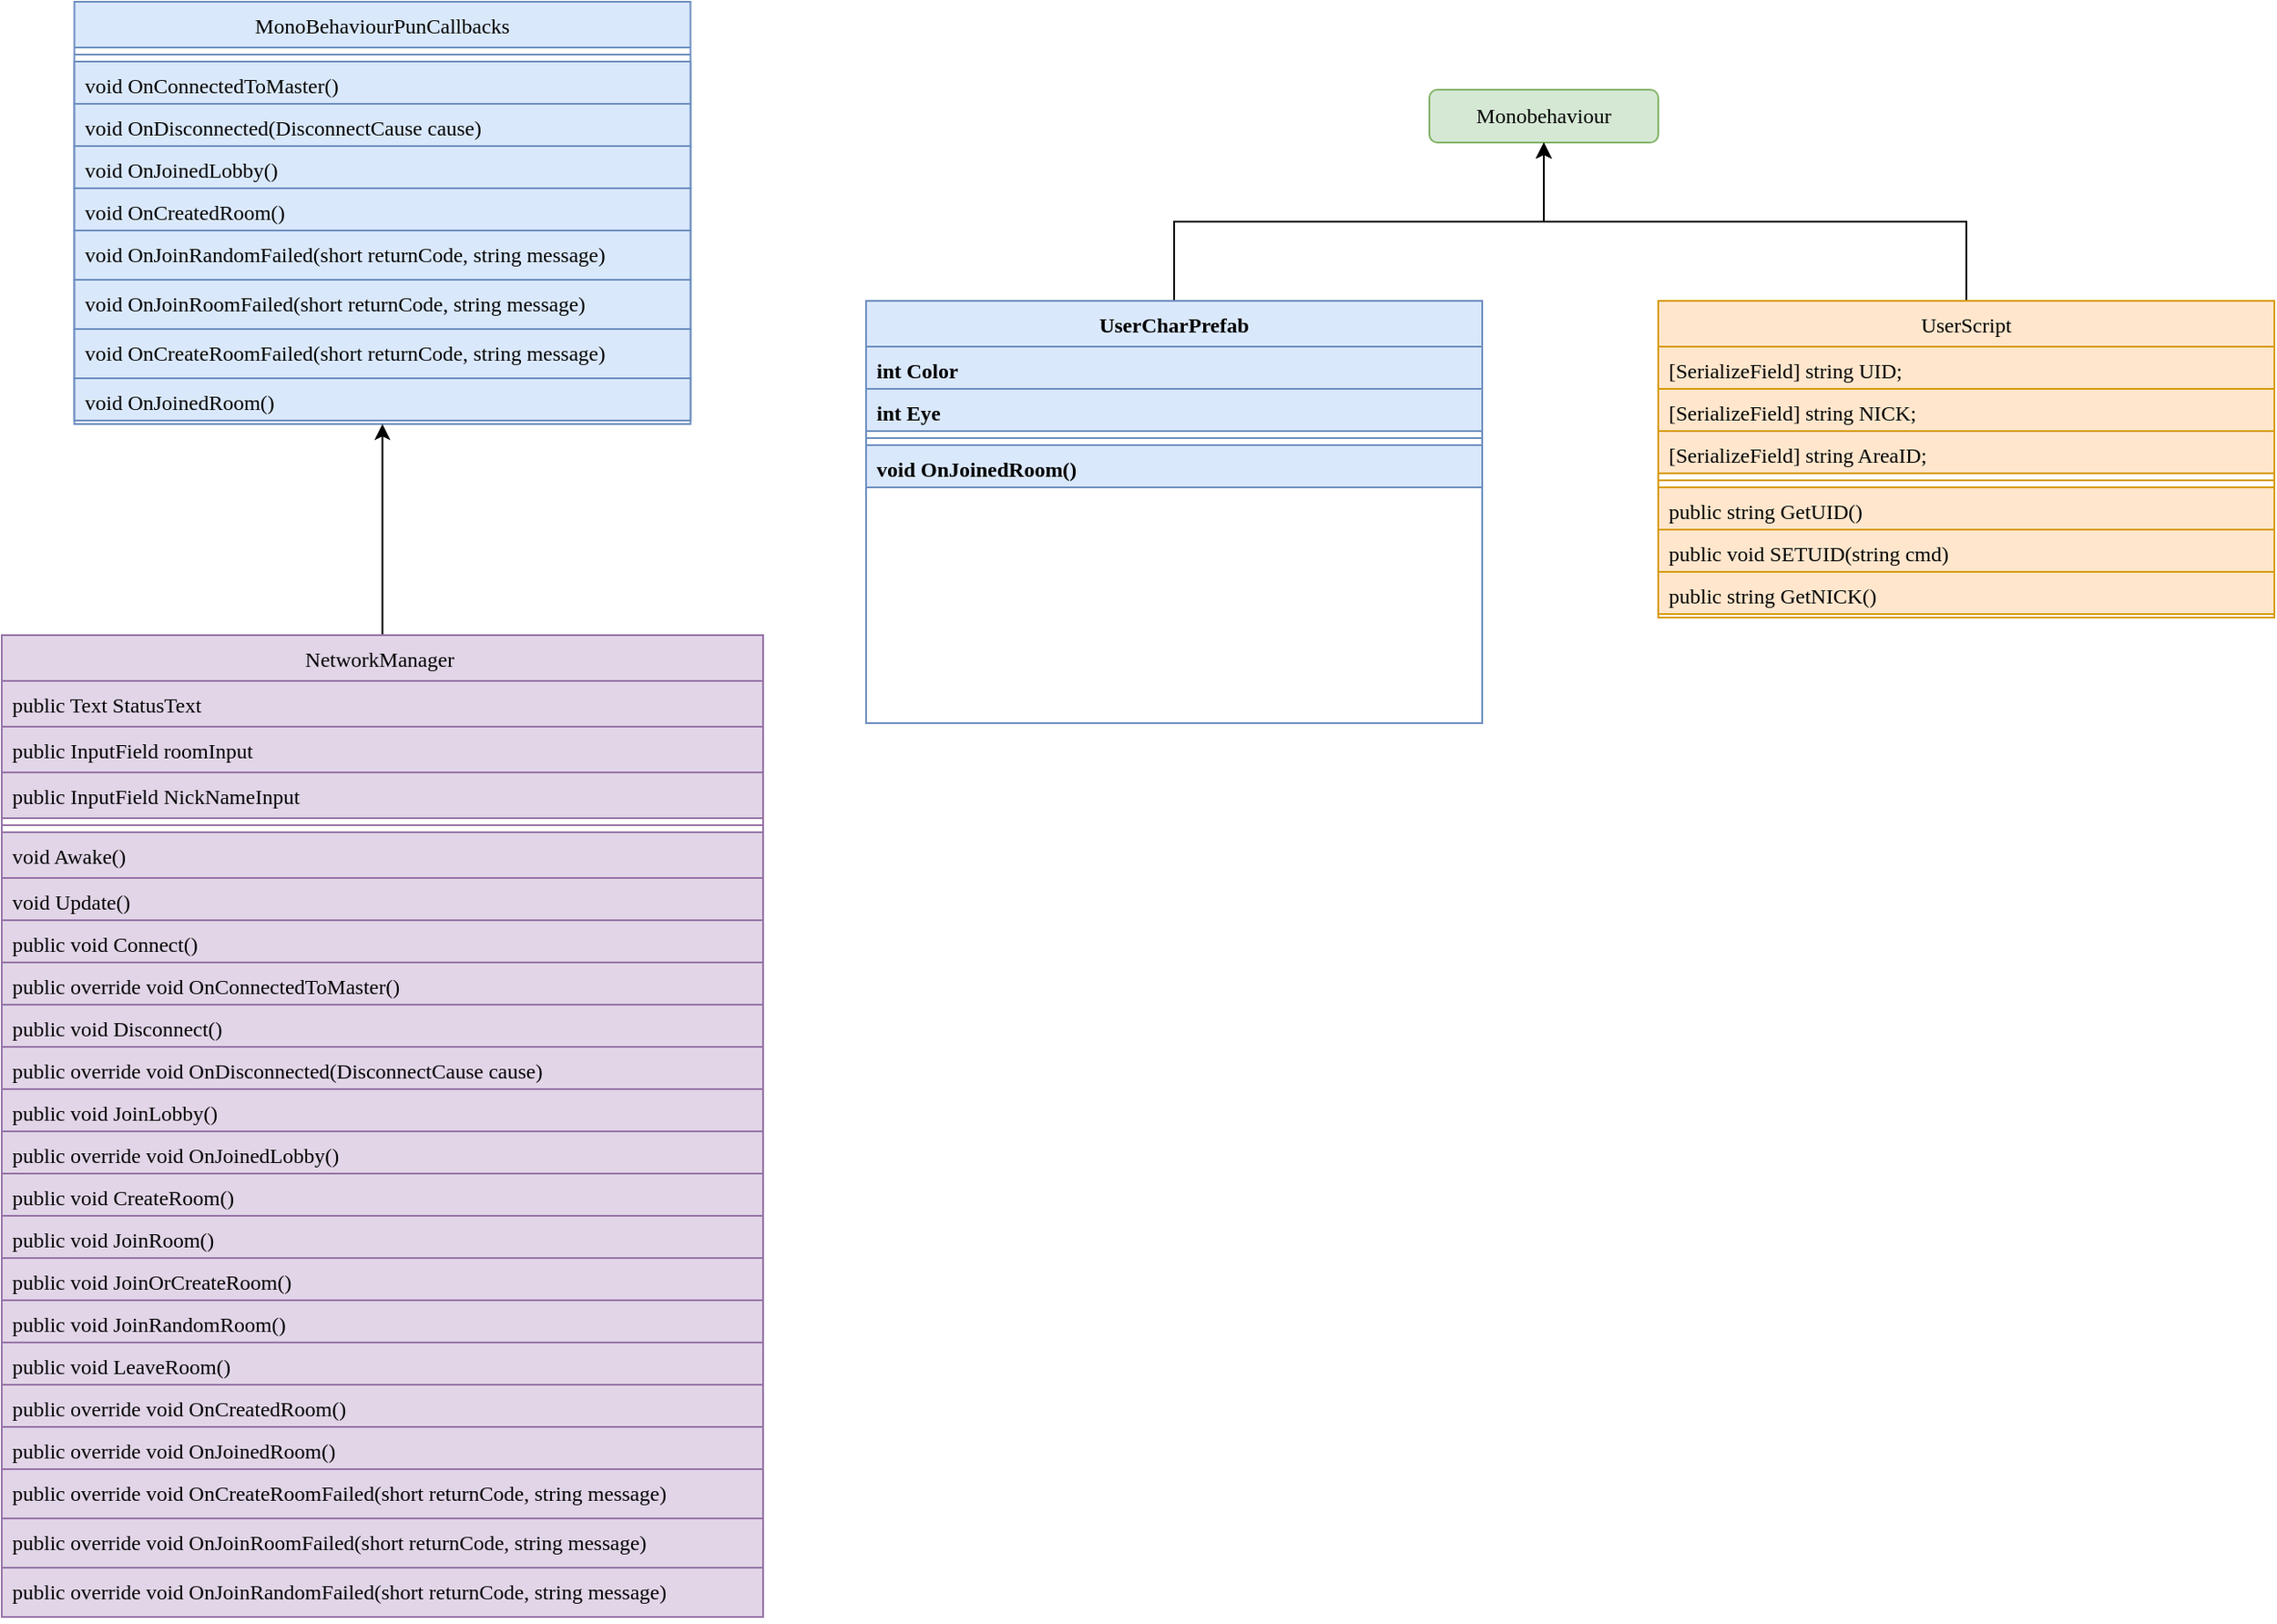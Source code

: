 <mxfile version="17.1.3" type="device"><diagram id="C5RBs43oDa-KdzZeNtuy" name="Page-1"><mxGraphModel dx="1497" dy="836" grid="1" gridSize="10" guides="1" tooltips="1" connect="1" arrows="1" fold="1" page="1" pageScale="1" pageWidth="827" pageHeight="1169" math="0" shadow="0"><root><mxCell id="WIyWlLk6GJQsqaUBKTNV-0"/><mxCell id="WIyWlLk6GJQsqaUBKTNV-1" parent="WIyWlLk6GJQsqaUBKTNV-0"/><mxCell id="zkfFHV4jXpPFQw0GAbJ--13" value="MonoBehaviourPunCallbacks" style="swimlane;fontStyle=0;align=center;verticalAlign=top;childLayout=stackLayout;horizontal=1;startSize=26;horizontalStack=0;resizeParent=1;resizeLast=0;collapsible=1;marginBottom=0;rounded=0;shadow=0;strokeWidth=1;fontFamily=Jua;fontSource=https%3A%2F%2Ffonts.googleapis.com%2Fcss%3Ffamily%3DJua;fillColor=#dae8fc;strokeColor=#6c8ebf;" parent="WIyWlLk6GJQsqaUBKTNV-1" vertex="1"><mxGeometry x="80.25" y="40" width="350" height="240" as="geometry"><mxRectangle x="340" y="380" width="170" height="26" as="alternateBounds"/></mxGeometry></mxCell><mxCell id="zkfFHV4jXpPFQw0GAbJ--15" value="" style="line;html=1;strokeWidth=1;align=left;verticalAlign=middle;spacingTop=-1;spacingLeft=3;spacingRight=3;rotatable=0;labelPosition=right;points=[];portConstraint=eastwest;fontFamily=Jua;fontSource=https%3A%2F%2Ffonts.googleapis.com%2Fcss%3Ffamily%3DJua;fillColor=#dae8fc;strokeColor=#6c8ebf;" parent="zkfFHV4jXpPFQw0GAbJ--13" vertex="1"><mxGeometry y="26" width="350" height="8" as="geometry"/></mxCell><mxCell id="Mqewn5kipQ3xcC0oWdRV-13" value="void OnConnectedToMaster()" style="text;align=left;verticalAlign=top;spacingLeft=4;spacingRight=4;overflow=hidden;rotatable=0;points=[[0,0.5],[1,0.5]];portConstraint=eastwest;fontFamily=Jua;fontSource=https%3A%2F%2Ffonts.googleapis.com%2Fcss%3Ffamily%3DJua;fillColor=#dae8fc;strokeColor=#6c8ebf;" vertex="1" parent="zkfFHV4jXpPFQw0GAbJ--13"><mxGeometry y="34" width="350" height="24" as="geometry"/></mxCell><mxCell id="Mqewn5kipQ3xcC0oWdRV-15" value="void OnDisconnected(DisconnectCause cause)&#10;" style="text;align=left;verticalAlign=top;spacingLeft=4;spacingRight=4;overflow=hidden;rotatable=0;points=[[0,0.5],[1,0.5]];portConstraint=eastwest;fontFamily=Jua;fontSource=https%3A%2F%2Ffonts.googleapis.com%2Fcss%3Ffamily%3DJua;fillColor=#dae8fc;strokeColor=#6c8ebf;" vertex="1" parent="zkfFHV4jXpPFQw0GAbJ--13"><mxGeometry y="58" width="350" height="24" as="geometry"/></mxCell><mxCell id="Mqewn5kipQ3xcC0oWdRV-30" value="void OnJoinedLobby() " style="text;align=left;verticalAlign=top;spacingLeft=4;spacingRight=4;overflow=hidden;rotatable=0;points=[[0,0.5],[1,0.5]];portConstraint=eastwest;fontFamily=Jua;fontSource=https%3A%2F%2Ffonts.googleapis.com%2Fcss%3Ffamily%3DJua;fillColor=#dae8fc;strokeColor=#6c8ebf;" vertex="1" parent="zkfFHV4jXpPFQw0GAbJ--13"><mxGeometry y="82" width="350" height="24" as="geometry"/></mxCell><mxCell id="Mqewn5kipQ3xcC0oWdRV-33" value="void OnCreatedRoom()" style="text;align=left;verticalAlign=top;spacingLeft=4;spacingRight=4;overflow=hidden;rotatable=0;points=[[0,0.5],[1,0.5]];portConstraint=eastwest;fontFamily=Jua;fontSource=https%3A%2F%2Ffonts.googleapis.com%2Fcss%3Ffamily%3DJua;fillColor=#dae8fc;strokeColor=#6c8ebf;" vertex="1" parent="zkfFHV4jXpPFQw0GAbJ--13"><mxGeometry y="106" width="350" height="24" as="geometry"/></mxCell><mxCell id="Mqewn5kipQ3xcC0oWdRV-37" value="void OnJoinRandomFailed(short returnCode, string message)" style="text;align=left;verticalAlign=top;spacingLeft=4;spacingRight=4;overflow=hidden;rotatable=0;points=[[0,0.5],[1,0.5]];portConstraint=eastwest;fontFamily=Jua;fontSource=https%3A%2F%2Ffonts.googleapis.com%2Fcss%3Ffamily%3DJua;fillColor=#dae8fc;strokeColor=#6c8ebf;" vertex="1" parent="zkfFHV4jXpPFQw0GAbJ--13"><mxGeometry y="130" width="350" height="28" as="geometry"/></mxCell><mxCell id="Mqewn5kipQ3xcC0oWdRV-36" value="void OnJoinRoomFailed(short returnCode, string message)" style="text;align=left;verticalAlign=top;spacingLeft=4;spacingRight=4;overflow=hidden;rotatable=0;points=[[0,0.5],[1,0.5]];portConstraint=eastwest;fontFamily=Jua;fontSource=https%3A%2F%2Ffonts.googleapis.com%2Fcss%3Ffamily%3DJua;fillColor=#dae8fc;strokeColor=#6c8ebf;" vertex="1" parent="zkfFHV4jXpPFQw0GAbJ--13"><mxGeometry y="158" width="350" height="28" as="geometry"/></mxCell><mxCell id="Mqewn5kipQ3xcC0oWdRV-35" value="void OnCreateRoomFailed(short returnCode, string message)" style="text;align=left;verticalAlign=top;spacingLeft=4;spacingRight=4;overflow=hidden;rotatable=0;points=[[0,0.5],[1,0.5]];portConstraint=eastwest;fontFamily=Jua;fontSource=https%3A%2F%2Ffonts.googleapis.com%2Fcss%3Ffamily%3DJua;fillColor=#dae8fc;strokeColor=#6c8ebf;" vertex="1" parent="zkfFHV4jXpPFQw0GAbJ--13"><mxGeometry y="186" width="350" height="28" as="geometry"/></mxCell><mxCell id="Mqewn5kipQ3xcC0oWdRV-34" value="void OnJoinedRoom() " style="text;align=left;verticalAlign=top;spacingLeft=4;spacingRight=4;overflow=hidden;rotatable=0;points=[[0,0.5],[1,0.5]];portConstraint=eastwest;fontFamily=Jua;fontSource=https%3A%2F%2Ffonts.googleapis.com%2Fcss%3Ffamily%3DJua;fillColor=#dae8fc;strokeColor=#6c8ebf;" vertex="1" parent="zkfFHV4jXpPFQw0GAbJ--13"><mxGeometry y="214" width="350" height="24" as="geometry"/></mxCell><mxCell id="Mqewn5kipQ3xcC0oWdRV-14" style="edgeStyle=orthogonalEdgeStyle;rounded=0;orthogonalLoop=1;jettySize=auto;html=1;exitX=0.5;exitY=0;exitDx=0;exitDy=0;entryX=0.5;entryY=1;entryDx=0;entryDy=0;fontFamily=Jua;fontSource=https%3A%2F%2Ffonts.googleapis.com%2Fcss%3Ffamily%3DJua;" edge="1" parent="WIyWlLk6GJQsqaUBKTNV-1" source="Mqewn5kipQ3xcC0oWdRV-0" target="zkfFHV4jXpPFQw0GAbJ--13"><mxGeometry relative="1" as="geometry"/></mxCell><mxCell id="Mqewn5kipQ3xcC0oWdRV-0" value="NetworkManager " style="swimlane;fontStyle=0;align=center;verticalAlign=top;childLayout=stackLayout;horizontal=1;startSize=26;horizontalStack=0;resizeParent=1;resizeLast=0;collapsible=1;marginBottom=0;rounded=0;shadow=0;strokeWidth=1;fontFamily=Jua;fontSource=https%3A%2F%2Ffonts.googleapis.com%2Fcss%3Ffamily%3DJua;fillColor=#e1d5e7;strokeColor=#9673a6;" vertex="1" parent="WIyWlLk6GJQsqaUBKTNV-1"><mxGeometry x="39" y="400" width="432.5" height="558" as="geometry"><mxRectangle x="550" y="140" width="160" height="26" as="alternateBounds"/></mxGeometry></mxCell><mxCell id="Mqewn5kipQ3xcC0oWdRV-3" value="public Text StatusText" style="text;align=left;verticalAlign=top;spacingLeft=4;spacingRight=4;overflow=hidden;rotatable=0;points=[[0,0.5],[1,0.5]];portConstraint=eastwest;fontFamily=Jua;fontSource=https%3A%2F%2Ffonts.googleapis.com%2Fcss%3Ffamily%3DJua;fillColor=#e1d5e7;strokeColor=#9673a6;" vertex="1" parent="Mqewn5kipQ3xcC0oWdRV-0"><mxGeometry y="26" width="432.5" height="26" as="geometry"/></mxCell><mxCell id="Mqewn5kipQ3xcC0oWdRV-4" value="public InputField roomInput" style="text;align=left;verticalAlign=top;spacingLeft=4;spacingRight=4;overflow=hidden;rotatable=0;points=[[0,0.5],[1,0.5]];portConstraint=eastwest;fontFamily=Jua;fontSource=https%3A%2F%2Ffonts.googleapis.com%2Fcss%3Ffamily%3DJua;fillColor=#e1d5e7;strokeColor=#9673a6;" vertex="1" parent="Mqewn5kipQ3xcC0oWdRV-0"><mxGeometry y="52" width="432.5" height="26" as="geometry"/></mxCell><mxCell id="Mqewn5kipQ3xcC0oWdRV-5" value="public InputField NickNameInput" style="text;align=left;verticalAlign=top;spacingLeft=4;spacingRight=4;overflow=hidden;rotatable=0;points=[[0,0.5],[1,0.5]];portConstraint=eastwest;fontFamily=Jua;fontSource=https%3A%2F%2Ffonts.googleapis.com%2Fcss%3Ffamily%3DJua;fillColor=#e1d5e7;strokeColor=#9673a6;" vertex="1" parent="Mqewn5kipQ3xcC0oWdRV-0"><mxGeometry y="78" width="432.5" height="26" as="geometry"/></mxCell><mxCell id="Mqewn5kipQ3xcC0oWdRV-6" value="" style="line;html=1;strokeWidth=1;align=left;verticalAlign=middle;spacingTop=-1;spacingLeft=3;spacingRight=3;rotatable=0;labelPosition=right;points=[];portConstraint=eastwest;fontFamily=Jua;fontSource=https%3A%2F%2Ffonts.googleapis.com%2Fcss%3Ffamily%3DJua;fillColor=#e1d5e7;strokeColor=#9673a6;" vertex="1" parent="Mqewn5kipQ3xcC0oWdRV-0"><mxGeometry y="104" width="432.5" height="8" as="geometry"/></mxCell><mxCell id="Mqewn5kipQ3xcC0oWdRV-7" value="void Awake() " style="text;align=left;verticalAlign=top;spacingLeft=4;spacingRight=4;overflow=hidden;rotatable=0;points=[[0,0.5],[1,0.5]];portConstraint=eastwest;fontFamily=Jua;fontSource=https%3A%2F%2Ffonts.googleapis.com%2Fcss%3Ffamily%3DJua;fillColor=#e1d5e7;strokeColor=#9673a6;" vertex="1" parent="Mqewn5kipQ3xcC0oWdRV-0"><mxGeometry y="112" width="432.5" height="26" as="geometry"/></mxCell><mxCell id="Mqewn5kipQ3xcC0oWdRV-8" value="void Update()" style="text;align=left;verticalAlign=top;spacingLeft=4;spacingRight=4;overflow=hidden;rotatable=0;points=[[0,0.5],[1,0.5]];portConstraint=eastwest;fontFamily=Jua;fontSource=https%3A%2F%2Ffonts.googleapis.com%2Fcss%3Ffamily%3DJua;fillColor=#e1d5e7;strokeColor=#9673a6;" vertex="1" parent="Mqewn5kipQ3xcC0oWdRV-0"><mxGeometry y="138" width="432.5" height="24" as="geometry"/></mxCell><mxCell id="Mqewn5kipQ3xcC0oWdRV-9" value="public void Connect()" style="text;align=left;verticalAlign=top;spacingLeft=4;spacingRight=4;overflow=hidden;rotatable=0;points=[[0,0.5],[1,0.5]];portConstraint=eastwest;fontFamily=Jua;fontSource=https%3A%2F%2Ffonts.googleapis.com%2Fcss%3Ffamily%3DJua;fillColor=#e1d5e7;strokeColor=#9673a6;" vertex="1" parent="Mqewn5kipQ3xcC0oWdRV-0"><mxGeometry y="162" width="432.5" height="24" as="geometry"/></mxCell><mxCell id="Mqewn5kipQ3xcC0oWdRV-12" value="public override void OnConnectedToMaster()" style="text;align=left;verticalAlign=top;spacingLeft=4;spacingRight=4;overflow=hidden;rotatable=0;points=[[0,0.5],[1,0.5]];portConstraint=eastwest;fontFamily=Jua;fontSource=https%3A%2F%2Ffonts.googleapis.com%2Fcss%3Ffamily%3DJua;fillColor=#e1d5e7;strokeColor=#9673a6;" vertex="1" parent="Mqewn5kipQ3xcC0oWdRV-0"><mxGeometry y="186" width="432.5" height="24" as="geometry"/></mxCell><mxCell id="Mqewn5kipQ3xcC0oWdRV-11" value="public void Disconnect() " style="text;align=left;verticalAlign=top;spacingLeft=4;spacingRight=4;overflow=hidden;rotatable=0;points=[[0,0.5],[1,0.5]];portConstraint=eastwest;fontFamily=Jua;fontSource=https%3A%2F%2Ffonts.googleapis.com%2Fcss%3Ffamily%3DJua;fillColor=#e1d5e7;strokeColor=#9673a6;" vertex="1" parent="Mqewn5kipQ3xcC0oWdRV-0"><mxGeometry y="210" width="432.5" height="24" as="geometry"/></mxCell><mxCell id="Mqewn5kipQ3xcC0oWdRV-10" value="public override void OnDisconnected(DisconnectCause cause)" style="text;align=left;verticalAlign=top;spacingLeft=4;spacingRight=4;overflow=hidden;rotatable=0;points=[[0,0.5],[1,0.5]];portConstraint=eastwest;fontFamily=Jua;fontSource=https%3A%2F%2Ffonts.googleapis.com%2Fcss%3Ffamily%3DJua;fillColor=#e1d5e7;strokeColor=#9673a6;" vertex="1" parent="Mqewn5kipQ3xcC0oWdRV-0"><mxGeometry y="234" width="432.5" height="24" as="geometry"/></mxCell><mxCell id="Mqewn5kipQ3xcC0oWdRV-16" value="public void JoinLobby()" style="text;align=left;verticalAlign=top;spacingLeft=4;spacingRight=4;overflow=hidden;rotatable=0;points=[[0,0.5],[1,0.5]];portConstraint=eastwest;fontFamily=Jua;fontSource=https%3A%2F%2Ffonts.googleapis.com%2Fcss%3Ffamily%3DJua;fillColor=#e1d5e7;strokeColor=#9673a6;" vertex="1" parent="Mqewn5kipQ3xcC0oWdRV-0"><mxGeometry y="258" width="432.5" height="24" as="geometry"/></mxCell><mxCell id="Mqewn5kipQ3xcC0oWdRV-18" value="public override void OnJoinedLobby() " style="text;align=left;verticalAlign=top;spacingLeft=4;spacingRight=4;overflow=hidden;rotatable=0;points=[[0,0.5],[1,0.5]];portConstraint=eastwest;fontFamily=Jua;fontSource=https%3A%2F%2Ffonts.googleapis.com%2Fcss%3Ffamily%3DJua;fillColor=#e1d5e7;strokeColor=#9673a6;" vertex="1" parent="Mqewn5kipQ3xcC0oWdRV-0"><mxGeometry y="282" width="432.5" height="24" as="geometry"/></mxCell><mxCell id="Mqewn5kipQ3xcC0oWdRV-20" value="public void CreateRoom()" style="text;align=left;verticalAlign=top;spacingLeft=4;spacingRight=4;overflow=hidden;rotatable=0;points=[[0,0.5],[1,0.5]];portConstraint=eastwest;fontFamily=Jua;fontSource=https%3A%2F%2Ffonts.googleapis.com%2Fcss%3Ffamily%3DJua;fillColor=#e1d5e7;strokeColor=#9673a6;" vertex="1" parent="Mqewn5kipQ3xcC0oWdRV-0"><mxGeometry y="306" width="432.5" height="24" as="geometry"/></mxCell><mxCell id="Mqewn5kipQ3xcC0oWdRV-21" value="public void JoinRoom()" style="text;align=left;verticalAlign=top;spacingLeft=4;spacingRight=4;overflow=hidden;rotatable=0;points=[[0,0.5],[1,0.5]];portConstraint=eastwest;fontFamily=Jua;fontSource=https%3A%2F%2Ffonts.googleapis.com%2Fcss%3Ffamily%3DJua;fillColor=#e1d5e7;strokeColor=#9673a6;" vertex="1" parent="Mqewn5kipQ3xcC0oWdRV-0"><mxGeometry y="330" width="432.5" height="24" as="geometry"/></mxCell><mxCell id="Mqewn5kipQ3xcC0oWdRV-19" value="public void JoinOrCreateRoom()" style="text;align=left;verticalAlign=top;spacingLeft=4;spacingRight=4;overflow=hidden;rotatable=0;points=[[0,0.5],[1,0.5]];portConstraint=eastwest;fontFamily=Jua;fontSource=https%3A%2F%2Ffonts.googleapis.com%2Fcss%3Ffamily%3DJua;fillColor=#e1d5e7;strokeColor=#9673a6;" vertex="1" parent="Mqewn5kipQ3xcC0oWdRV-0"><mxGeometry y="354" width="432.5" height="24" as="geometry"/></mxCell><mxCell id="Mqewn5kipQ3xcC0oWdRV-22" value="public void JoinRandomRoom()" style="text;align=left;verticalAlign=top;spacingLeft=4;spacingRight=4;overflow=hidden;rotatable=0;points=[[0,0.5],[1,0.5]];portConstraint=eastwest;fontFamily=Jua;fontSource=https%3A%2F%2Ffonts.googleapis.com%2Fcss%3Ffamily%3DJua;fillColor=#e1d5e7;strokeColor=#9673a6;" vertex="1" parent="Mqewn5kipQ3xcC0oWdRV-0"><mxGeometry y="378" width="432.5" height="24" as="geometry"/></mxCell><mxCell id="Mqewn5kipQ3xcC0oWdRV-23" value="public void LeaveRoom()" style="text;align=left;verticalAlign=top;spacingLeft=4;spacingRight=4;overflow=hidden;rotatable=0;points=[[0,0.5],[1,0.5]];portConstraint=eastwest;fontFamily=Jua;fontSource=https%3A%2F%2Ffonts.googleapis.com%2Fcss%3Ffamily%3DJua;fillColor=#e1d5e7;strokeColor=#9673a6;" vertex="1" parent="Mqewn5kipQ3xcC0oWdRV-0"><mxGeometry y="402" width="432.5" height="24" as="geometry"/></mxCell><mxCell id="Mqewn5kipQ3xcC0oWdRV-24" value="public override void OnCreatedRoom()" style="text;align=left;verticalAlign=top;spacingLeft=4;spacingRight=4;overflow=hidden;rotatable=0;points=[[0,0.5],[1,0.5]];portConstraint=eastwest;fontFamily=Jua;fontSource=https%3A%2F%2Ffonts.googleapis.com%2Fcss%3Ffamily%3DJua;fillColor=#e1d5e7;strokeColor=#9673a6;" vertex="1" parent="Mqewn5kipQ3xcC0oWdRV-0"><mxGeometry y="426" width="432.5" height="24" as="geometry"/></mxCell><mxCell id="Mqewn5kipQ3xcC0oWdRV-25" value="public override void OnJoinedRoom() " style="text;align=left;verticalAlign=top;spacingLeft=4;spacingRight=4;overflow=hidden;rotatable=0;points=[[0,0.5],[1,0.5]];portConstraint=eastwest;fontFamily=Jua;fontSource=https%3A%2F%2Ffonts.googleapis.com%2Fcss%3Ffamily%3DJua;fillColor=#e1d5e7;strokeColor=#9673a6;" vertex="1" parent="Mqewn5kipQ3xcC0oWdRV-0"><mxGeometry y="450" width="432.5" height="24" as="geometry"/></mxCell><mxCell id="Mqewn5kipQ3xcC0oWdRV-26" value="public override void OnCreateRoomFailed(short returnCode, string message)" style="text;align=left;verticalAlign=top;spacingLeft=4;spacingRight=4;overflow=hidden;rotatable=0;points=[[0,0.5],[1,0.5]];portConstraint=eastwest;fontFamily=Jua;fontSource=https%3A%2F%2Ffonts.googleapis.com%2Fcss%3Ffamily%3DJua;fillColor=#e1d5e7;strokeColor=#9673a6;" vertex="1" parent="Mqewn5kipQ3xcC0oWdRV-0"><mxGeometry y="474" width="432.5" height="28" as="geometry"/></mxCell><mxCell id="Mqewn5kipQ3xcC0oWdRV-27" value="public override void OnJoinRoomFailed(short returnCode, string message)" style="text;align=left;verticalAlign=top;spacingLeft=4;spacingRight=4;overflow=hidden;rotatable=0;points=[[0,0.5],[1,0.5]];portConstraint=eastwest;fontFamily=Jua;fontSource=https%3A%2F%2Ffonts.googleapis.com%2Fcss%3Ffamily%3DJua;fillColor=#e1d5e7;strokeColor=#9673a6;" vertex="1" parent="Mqewn5kipQ3xcC0oWdRV-0"><mxGeometry y="502" width="432.5" height="28" as="geometry"/></mxCell><mxCell id="Mqewn5kipQ3xcC0oWdRV-17" value="public override void OnJoinRandomFailed(short returnCode, string message)" style="text;align=left;verticalAlign=top;spacingLeft=4;spacingRight=4;overflow=hidden;rotatable=0;points=[[0,0.5],[1,0.5]];portConstraint=eastwest;fontFamily=Jua;fontSource=https%3A%2F%2Ffonts.googleapis.com%2Fcss%3Ffamily%3DJua;fillColor=#e1d5e7;strokeColor=#9673a6;" vertex="1" parent="Mqewn5kipQ3xcC0oWdRV-0"><mxGeometry y="530" width="432.5" height="28" as="geometry"/></mxCell><mxCell id="Mqewn5kipQ3xcC0oWdRV-38" value="Monobehaviour" style="rounded=1;whiteSpace=wrap;html=1;fontFamily=Jua;fontSource=https%3A%2F%2Ffonts.googleapis.com%2Fcss%3Ffamily%3DJua;fillColor=#d5e8d4;strokeColor=#82b366;" vertex="1" parent="WIyWlLk6GJQsqaUBKTNV-1"><mxGeometry x="850" y="90" width="130" height="30" as="geometry"/></mxCell><mxCell id="Mqewn5kipQ3xcC0oWdRV-51" style="edgeStyle=orthogonalEdgeStyle;rounded=0;orthogonalLoop=1;jettySize=auto;html=1;entryX=0.5;entryY=1;entryDx=0;entryDy=0;fontFamily=Jua;fontSource=https%3A%2F%2Ffonts.googleapis.com%2Fcss%3Ffamily%3DJua;" edge="1" parent="WIyWlLk6GJQsqaUBKTNV-1" source="Mqewn5kipQ3xcC0oWdRV-40" target="Mqewn5kipQ3xcC0oWdRV-38"><mxGeometry relative="1" as="geometry"/></mxCell><mxCell id="Mqewn5kipQ3xcC0oWdRV-40" value="UserCharPrefab" style="swimlane;fontStyle=1;align=center;verticalAlign=top;childLayout=stackLayout;horizontal=1;startSize=26;horizontalStack=0;resizeParent=1;resizeLast=0;collapsible=1;marginBottom=0;rounded=0;shadow=0;strokeWidth=1;fontFamily=Jua;fontSource=https%3A%2F%2Ffonts.googleapis.com%2Fcss%3Ffamily%3DJua;fillColor=#dae8fc;strokeColor=#6c8ebf;" vertex="1" parent="WIyWlLk6GJQsqaUBKTNV-1"><mxGeometry x="530" y="210" width="350" height="240" as="geometry"><mxRectangle x="340" y="380" width="170" height="26" as="alternateBounds"/></mxGeometry></mxCell><mxCell id="Mqewn5kipQ3xcC0oWdRV-50" value="int Color&#10;" style="text;align=left;verticalAlign=top;spacingLeft=4;spacingRight=4;overflow=hidden;rotatable=0;points=[[0,0.5],[1,0.5]];portConstraint=eastwest;fontFamily=Jua;fontSource=https%3A%2F%2Ffonts.googleapis.com%2Fcss%3Ffamily%3DJua;fillColor=#dae8fc;strokeColor=#6c8ebf;fontStyle=1" vertex="1" parent="Mqewn5kipQ3xcC0oWdRV-40"><mxGeometry y="26" width="350" height="24" as="geometry"/></mxCell><mxCell id="Mqewn5kipQ3xcC0oWdRV-52" value="int Eye" style="text;align=left;verticalAlign=top;spacingLeft=4;spacingRight=4;overflow=hidden;rotatable=0;points=[[0,0.5],[1,0.5]];portConstraint=eastwest;fontFamily=Jua;fontSource=https%3A%2F%2Ffonts.googleapis.com%2Fcss%3Ffamily%3DJua;fillColor=#dae8fc;strokeColor=#6c8ebf;fontStyle=1" vertex="1" parent="Mqewn5kipQ3xcC0oWdRV-40"><mxGeometry y="50" width="350" height="24" as="geometry"/></mxCell><mxCell id="Mqewn5kipQ3xcC0oWdRV-41" value="" style="line;html=1;strokeWidth=1;align=left;verticalAlign=middle;spacingTop=-1;spacingLeft=3;spacingRight=3;rotatable=0;labelPosition=right;points=[];portConstraint=eastwest;fontFamily=Jua;fontSource=https%3A%2F%2Ffonts.googleapis.com%2Fcss%3Ffamily%3DJua;fillColor=#dae8fc;strokeColor=#6c8ebf;fontStyle=1" vertex="1" parent="Mqewn5kipQ3xcC0oWdRV-40"><mxGeometry y="74" width="350" height="8" as="geometry"/></mxCell><mxCell id="Mqewn5kipQ3xcC0oWdRV-49" value="void OnJoinedRoom() " style="text;align=left;verticalAlign=top;spacingLeft=4;spacingRight=4;overflow=hidden;rotatable=0;points=[[0,0.5],[1,0.5]];portConstraint=eastwest;fontFamily=Jua;fontSource=https%3A%2F%2Ffonts.googleapis.com%2Fcss%3Ffamily%3DJua;fillColor=#dae8fc;strokeColor=#6c8ebf;fontStyle=1" vertex="1" parent="Mqewn5kipQ3xcC0oWdRV-40"><mxGeometry y="82" width="350" height="24" as="geometry"/></mxCell><mxCell id="Mqewn5kipQ3xcC0oWdRV-58" style="edgeStyle=orthogonalEdgeStyle;rounded=0;orthogonalLoop=1;jettySize=auto;html=1;entryX=0.5;entryY=1;entryDx=0;entryDy=0;fontFamily=Jua;fontSource=https%3A%2F%2Ffonts.googleapis.com%2Fcss%3Ffamily%3DJua;" edge="1" parent="WIyWlLk6GJQsqaUBKTNV-1" source="Mqewn5kipQ3xcC0oWdRV-53" target="Mqewn5kipQ3xcC0oWdRV-38"><mxGeometry relative="1" as="geometry"/></mxCell><mxCell id="Mqewn5kipQ3xcC0oWdRV-53" value="UserScript" style="swimlane;fontStyle=0;align=center;verticalAlign=top;childLayout=stackLayout;horizontal=1;startSize=26;horizontalStack=0;resizeParent=1;resizeLast=0;collapsible=1;marginBottom=0;rounded=0;shadow=0;strokeWidth=1;fontFamily=Jua;fontSource=https%3A%2F%2Ffonts.googleapis.com%2Fcss%3Ffamily%3DJua;fillColor=#ffe6cc;strokeColor=#d79b00;" vertex="1" parent="WIyWlLk6GJQsqaUBKTNV-1"><mxGeometry x="980" y="210" width="350" height="180" as="geometry"><mxRectangle x="340" y="380" width="170" height="26" as="alternateBounds"/></mxGeometry></mxCell><mxCell id="Mqewn5kipQ3xcC0oWdRV-54" value="[SerializeField] string UID;" style="text;align=left;verticalAlign=top;spacingLeft=4;spacingRight=4;overflow=hidden;rotatable=0;points=[[0,0.5],[1,0.5]];portConstraint=eastwest;fontFamily=Jua;fontSource=https%3A%2F%2Ffonts.googleapis.com%2Fcss%3Ffamily%3DJua;fillColor=#ffe6cc;strokeColor=#d79b00;" vertex="1" parent="Mqewn5kipQ3xcC0oWdRV-53"><mxGeometry y="26" width="350" height="24" as="geometry"/></mxCell><mxCell id="Mqewn5kipQ3xcC0oWdRV-59" value="    [SerializeField] string NICK;" style="text;align=left;verticalAlign=top;spacingLeft=4;spacingRight=4;overflow=hidden;rotatable=0;points=[[0,0.5],[1,0.5]];portConstraint=eastwest;fontFamily=Jua;fontSource=https%3A%2F%2Ffonts.googleapis.com%2Fcss%3Ffamily%3DJua;fillColor=#ffe6cc;strokeColor=#d79b00;" vertex="1" parent="Mqewn5kipQ3xcC0oWdRV-53"><mxGeometry y="50" width="350" height="24" as="geometry"/></mxCell><mxCell id="Mqewn5kipQ3xcC0oWdRV-55" value="    [SerializeField] string AreaID;" style="text;align=left;verticalAlign=top;spacingLeft=4;spacingRight=4;overflow=hidden;rotatable=0;points=[[0,0.5],[1,0.5]];portConstraint=eastwest;fontFamily=Jua;fontSource=https%3A%2F%2Ffonts.googleapis.com%2Fcss%3Ffamily%3DJua;fillColor=#ffe6cc;strokeColor=#d79b00;" vertex="1" parent="Mqewn5kipQ3xcC0oWdRV-53"><mxGeometry y="74" width="350" height="24" as="geometry"/></mxCell><mxCell id="Mqewn5kipQ3xcC0oWdRV-56" value="" style="line;html=1;strokeWidth=1;align=left;verticalAlign=middle;spacingTop=-1;spacingLeft=3;spacingRight=3;rotatable=0;labelPosition=right;points=[];portConstraint=eastwest;fontFamily=Jua;fontSource=https%3A%2F%2Ffonts.googleapis.com%2Fcss%3Ffamily%3DJua;fillColor=#ffe6cc;strokeColor=#d79b00;" vertex="1" parent="Mqewn5kipQ3xcC0oWdRV-53"><mxGeometry y="98" width="350" height="8" as="geometry"/></mxCell><mxCell id="Mqewn5kipQ3xcC0oWdRV-60" value=" public string GetUID()" style="text;align=left;verticalAlign=top;spacingLeft=4;spacingRight=4;overflow=hidden;rotatable=0;points=[[0,0.5],[1,0.5]];portConstraint=eastwest;fontFamily=Jua;fontSource=https%3A%2F%2Ffonts.googleapis.com%2Fcss%3Ffamily%3DJua;fillColor=#ffe6cc;strokeColor=#d79b00;" vertex="1" parent="Mqewn5kipQ3xcC0oWdRV-53"><mxGeometry y="106" width="350" height="24" as="geometry"/></mxCell><mxCell id="Mqewn5kipQ3xcC0oWdRV-62" value=" public void SETUID(string cmd)" style="text;align=left;verticalAlign=top;spacingLeft=4;spacingRight=4;overflow=hidden;rotatable=0;points=[[0,0.5],[1,0.5]];portConstraint=eastwest;fontFamily=Jua;fontSource=https%3A%2F%2Ffonts.googleapis.com%2Fcss%3Ffamily%3DJua;fillColor=#ffe6cc;strokeColor=#d79b00;" vertex="1" parent="Mqewn5kipQ3xcC0oWdRV-53"><mxGeometry y="130" width="350" height="24" as="geometry"/></mxCell><mxCell id="Mqewn5kipQ3xcC0oWdRV-61" value="public string GetNICK()" style="text;align=left;verticalAlign=top;spacingLeft=4;spacingRight=4;overflow=hidden;rotatable=0;points=[[0,0.5],[1,0.5]];portConstraint=eastwest;fontFamily=Jua;fontSource=https%3A%2F%2Ffonts.googleapis.com%2Fcss%3Ffamily%3DJua;fillColor=#ffe6cc;strokeColor=#d79b00;" vertex="1" parent="Mqewn5kipQ3xcC0oWdRV-53"><mxGeometry y="154" width="350" height="24" as="geometry"/></mxCell></root></mxGraphModel></diagram></mxfile>